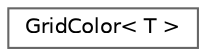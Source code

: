 digraph "Graphical Class Hierarchy"
{
 // LATEX_PDF_SIZE
  bgcolor="transparent";
  edge [fontname=Helvetica,fontsize=10,labelfontname=Helvetica,labelfontsize=10];
  node [fontname=Helvetica,fontsize=10,shape=box,height=0.2,width=0.4];
  rankdir="LR";
  Node0 [id="Node000000",label="GridColor\< T \>",height=0.2,width=0.4,color="grey40", fillcolor="white", style="filled",URL="$structGridColor.html",tooltip="A way to represent one grid color that allows range-for syntax."];
}

